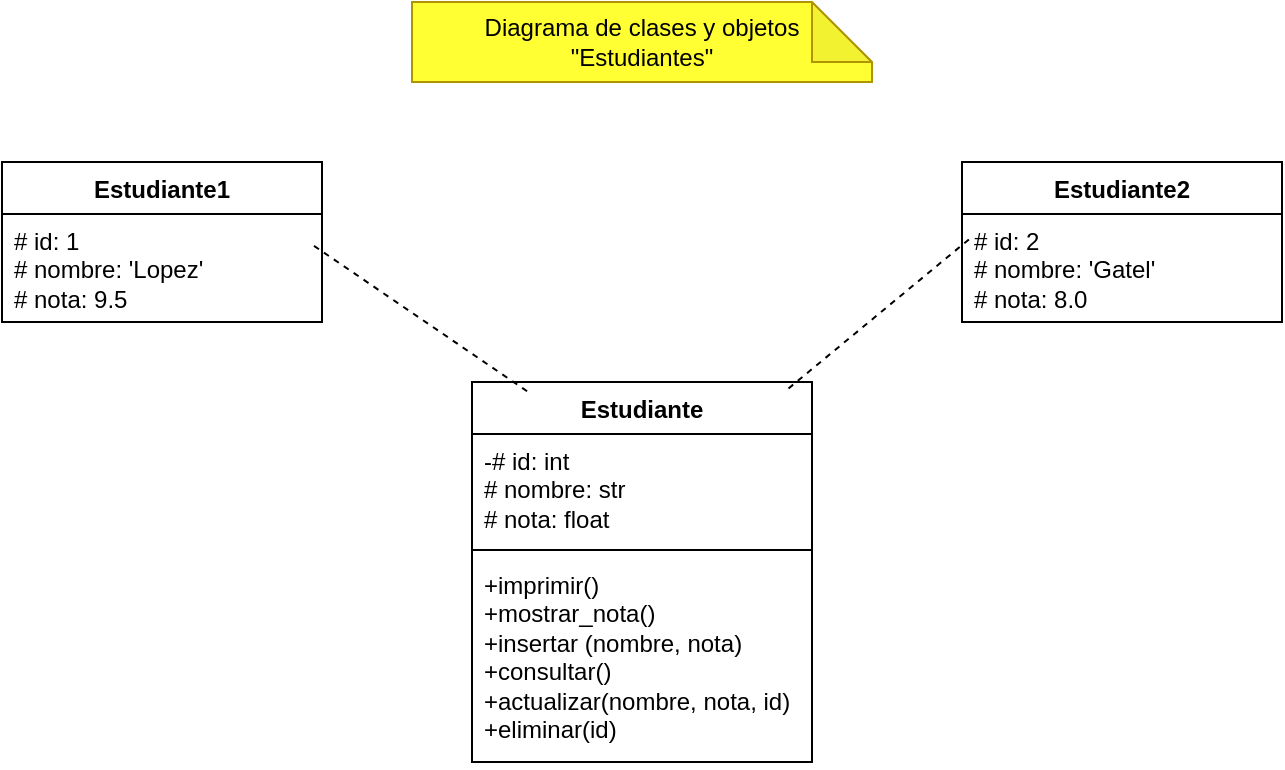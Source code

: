 <mxfile>
    <diagram id="y-WCHXPKeG3r4SCvieX5" name="Page-1">
        <mxGraphModel dx="1130" dy="779" grid="1" gridSize="10" guides="1" tooltips="1" connect="1" arrows="1" fold="1" page="1" pageScale="1" pageWidth="850" pageHeight="1100" math="0" shadow="0">
            <root>
                <mxCell id="0"/>
                <mxCell id="1" parent="0"/>
                <mxCell id="2" value="Estudiante" style="swimlane;fontStyle=1;align=center;verticalAlign=top;childLayout=stackLayout;horizontal=1;startSize=26;horizontalStack=0;resizeParent=1;resizeParentMax=0;resizeLast=0;collapsible=1;marginBottom=0;whiteSpace=wrap;html=1;" vertex="1" parent="1">
                    <mxGeometry x="345" y="250" width="170" height="190" as="geometry">
                        <mxRectangle x="345" y="250" width="100" height="30" as="alternateBounds"/>
                    </mxGeometry>
                </mxCell>
                <mxCell id="3" value="&lt;div&gt;-# id: int&lt;/div&gt;# nombre: str&lt;div&gt;# nota: float&lt;/div&gt;" style="text;strokeColor=none;fillColor=none;align=left;verticalAlign=top;spacingLeft=4;spacingRight=4;overflow=hidden;rotatable=0;points=[[0,0.5],[1,0.5]];portConstraint=eastwest;whiteSpace=wrap;html=1;" vertex="1" parent="2">
                    <mxGeometry y="26" width="170" height="54" as="geometry"/>
                </mxCell>
                <mxCell id="4" value="" style="line;strokeWidth=1;fillColor=none;align=left;verticalAlign=middle;spacingTop=-1;spacingLeft=3;spacingRight=3;rotatable=0;labelPosition=right;points=[];portConstraint=eastwest;strokeColor=inherit;" vertex="1" parent="2">
                    <mxGeometry y="80" width="170" height="8" as="geometry"/>
                </mxCell>
                <mxCell id="5" value="+imprimir()&lt;div&gt;+mostrar_nota()&lt;/div&gt;&lt;div&gt;+insertar (nombre, nota)&lt;/div&gt;&lt;div&gt;+consultar()&lt;/div&gt;&lt;div&gt;+actualizar(nombre, nota, id)&lt;/div&gt;&lt;div&gt;+eliminar(id)&lt;/div&gt;" style="text;strokeColor=none;fillColor=none;align=left;verticalAlign=top;spacingLeft=4;spacingRight=4;overflow=hidden;rotatable=0;points=[[0,0.5],[1,0.5]];portConstraint=eastwest;whiteSpace=wrap;html=1;" vertex="1" parent="2">
                    <mxGeometry y="88" width="170" height="102" as="geometry"/>
                </mxCell>
                <mxCell id="6" value="Estudiante1" style="swimlane;fontStyle=1;align=center;verticalAlign=top;childLayout=stackLayout;horizontal=1;startSize=26;horizontalStack=0;resizeParent=1;resizeParentMax=0;resizeLast=0;collapsible=1;marginBottom=0;whiteSpace=wrap;html=1;" vertex="1" parent="1">
                    <mxGeometry x="110" y="140" width="160" height="80" as="geometry"/>
                </mxCell>
                <mxCell id="7" value="&lt;div&gt;# id: 1&lt;/div&gt;# nombre: &#39;Lopez&#39;&lt;div&gt;# nota: 9.5&lt;/div&gt;" style="text;strokeColor=none;fillColor=none;align=left;verticalAlign=top;spacingLeft=4;spacingRight=4;overflow=hidden;rotatable=0;points=[[0,0.5],[1,0.5]];portConstraint=eastwest;whiteSpace=wrap;html=1;" vertex="1" parent="6">
                    <mxGeometry y="26" width="160" height="54" as="geometry"/>
                </mxCell>
                <mxCell id="10" value="Estudiante2" style="swimlane;fontStyle=1;align=center;verticalAlign=top;childLayout=stackLayout;horizontal=1;startSize=26;horizontalStack=0;resizeParent=1;resizeParentMax=0;resizeLast=0;collapsible=1;marginBottom=0;whiteSpace=wrap;html=1;" vertex="1" parent="1">
                    <mxGeometry x="590" y="140" width="160" height="80" as="geometry"/>
                </mxCell>
                <mxCell id="11" value="&lt;div&gt;# id: 2&lt;/div&gt;# nombre: &#39;Gatel&#39;&lt;div&gt;# nota: 8.0&lt;/div&gt;" style="text;strokeColor=none;fillColor=none;align=left;verticalAlign=top;spacingLeft=4;spacingRight=4;overflow=hidden;rotatable=0;points=[[0,0.5],[1,0.5]];portConstraint=eastwest;whiteSpace=wrap;html=1;" vertex="1" parent="10">
                    <mxGeometry y="26" width="160" height="54" as="geometry"/>
                </mxCell>
                <mxCell id="16" value="" style="endArrow=none;dashed=1;html=1;exitX=0.975;exitY=0.295;exitDx=0;exitDy=0;exitPerimeter=0;entryX=0.163;entryY=0.025;entryDx=0;entryDy=0;entryPerimeter=0;" edge="1" parent="1" source="7" target="2">
                    <mxGeometry width="50" height="50" relative="1" as="geometry">
                        <mxPoint x="400" y="420" as="sourcePoint"/>
                        <mxPoint x="450" y="370" as="targetPoint"/>
                    </mxGeometry>
                </mxCell>
                <mxCell id="17" value="" style="endArrow=none;dashed=1;html=1;entryX=0.025;entryY=0.227;entryDx=0;entryDy=0;entryPerimeter=0;exitX=0.931;exitY=0.017;exitDx=0;exitDy=0;exitPerimeter=0;" edge="1" parent="1" source="2" target="11">
                    <mxGeometry width="50" height="50" relative="1" as="geometry">
                        <mxPoint x="400" y="420" as="sourcePoint"/>
                        <mxPoint x="450" y="370" as="targetPoint"/>
                    </mxGeometry>
                </mxCell>
                <mxCell id="18" value="Diagrama de clases y objetos&lt;div&gt;&quot;Estudiantes&quot;&lt;/div&gt;" style="shape=note;whiteSpace=wrap;html=1;backgroundOutline=1;darkOpacity=0.05;fillColor=#FFFF33;strokeColor=#B09500;fontColor=#000000;" vertex="1" parent="1">
                    <mxGeometry x="315" y="60" width="230" height="40" as="geometry"/>
                </mxCell>
            </root>
        </mxGraphModel>
    </diagram>
</mxfile>